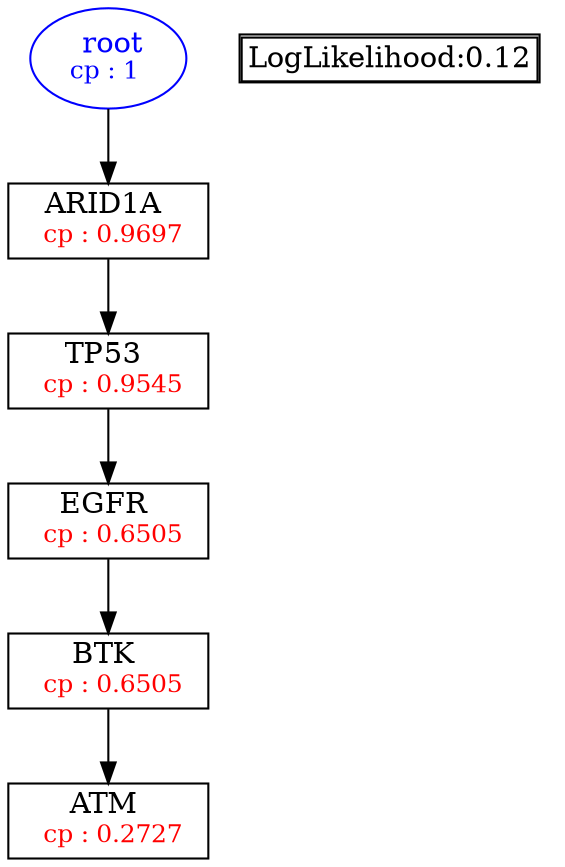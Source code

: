 digraph tree {
    "root" [label=<<font color='Blue'> root</font><br/><font color='Blue' POINT-SIZE='12'>cp : 1 </font>>, shape=oval, color=Blue];
    "S1" [label =<ARID1A <br/> <font color='Red' POINT-SIZE='12'> cp : 0.9697 </font>>, shape=box];
    "S3" [label =<TP53 <br/> <font color='Red' POINT-SIZE='12'> cp : 0.9545 </font>>, shape=box];
    "S4" [label =<EGFR <br/> <font color='Red' POINT-SIZE='12'> cp : 0.6505 </font>>, shape=box];
    "S5" [label =<BTK <br/> <font color='Red' POINT-SIZE='12'> cp : 0.6505 </font>>, shape=box];
    "S2" [label =<ATM <br/> <font color='Red' POINT-SIZE='12'> cp : 0.2727 </font>>, shape=box];
    "root" -> "S1";
    "S1" -> "S3";
    "S3" -> "S4";
    "S4" -> "S5";
    "S5" -> "S2";

    node[shape=plaintext]
    fontsize="10"
    struct1 [label=
    <<TABLE BORDER="1" CELLBORDER="1" CELLSPACING="0" >
    <TR><TD ALIGN="LEFT">LogLikelihood:0.12</TD></TR>
    </TABLE>>];

}
